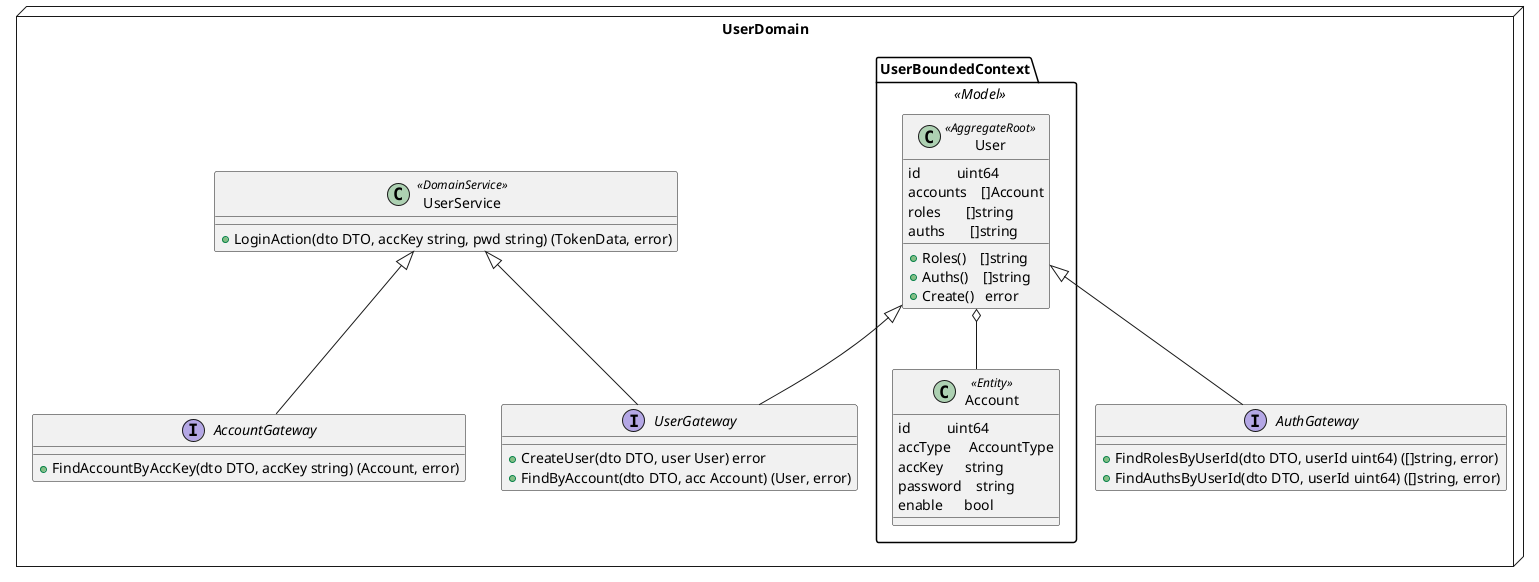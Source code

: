 @startuml
namespace UserDomain<<Node>>{
    namespace UserBoundedContext<<Model>>{
        class User<<AggregateRoot>>{
            id          uint64
            accounts    []Account
            roles       []string
            auths       []string
            +Roles()    []string
            +Auths()    []string
            +Create()   error
        }
        class Account<<Entity>>{
            id          uint64
            accType     AccountType
            accKey      string
            password    string
            enable      bool
        }
        User o-- Account
        User <|-- UserDomain.UserGateway
        User <|-- UserDomain.AuthGateway
    }
    class UserService<<DomainService>>{
        +LoginAction(dto DTO, accKey string, pwd string) (TokenData, error)
    }
    interface UserGateway{
        +CreateUser(dto DTO, user User) error
        +FindByAccount(dto DTO, acc Account) (User, error)
    }
    interface AccountGateway{
        +FindAccountByAccKey(dto DTO, accKey string) (Account, error)
    }
    interface AuthGateway{
        +FindRolesByUserId(dto DTO, userId uint64) ([]string, error)
	    +FindAuthsByUserId(dto DTO, userId uint64) ([]string, error)
    }
    UserService <|-- AccountGateway
    UserService <|-- UserGateway
}
@enduml